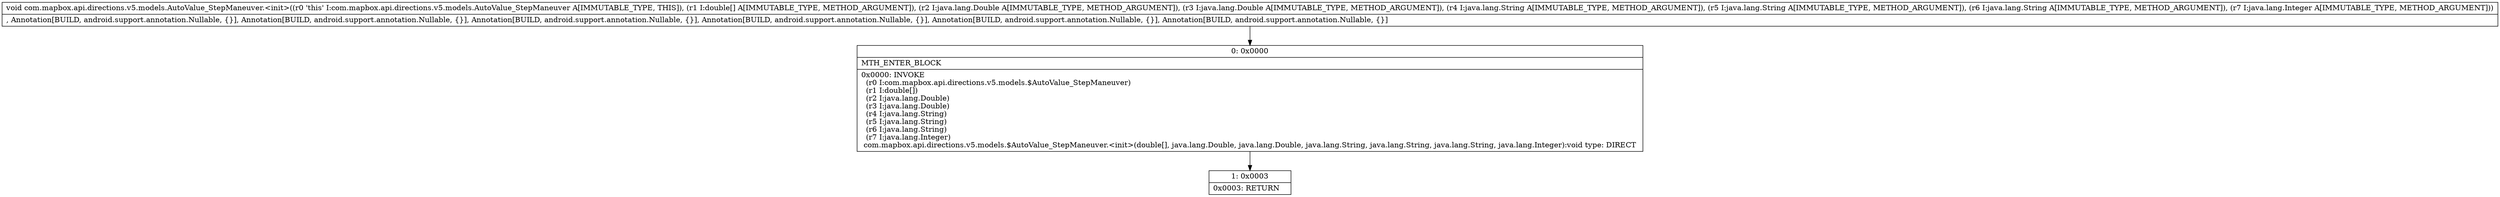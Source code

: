digraph "CFG forcom.mapbox.api.directions.v5.models.AutoValue_StepManeuver.\<init\>([DLjava\/lang\/Double;Ljava\/lang\/Double;Ljava\/lang\/String;Ljava\/lang\/String;Ljava\/lang\/String;Ljava\/lang\/Integer;)V" {
Node_0 [shape=record,label="{0\:\ 0x0000|MTH_ENTER_BLOCK\l|0x0000: INVOKE  \l  (r0 I:com.mapbox.api.directions.v5.models.$AutoValue_StepManeuver)\l  (r1 I:double[])\l  (r2 I:java.lang.Double)\l  (r3 I:java.lang.Double)\l  (r4 I:java.lang.String)\l  (r5 I:java.lang.String)\l  (r6 I:java.lang.String)\l  (r7 I:java.lang.Integer)\l com.mapbox.api.directions.v5.models.$AutoValue_StepManeuver.\<init\>(double[], java.lang.Double, java.lang.Double, java.lang.String, java.lang.String, java.lang.String, java.lang.Integer):void type: DIRECT \l}"];
Node_1 [shape=record,label="{1\:\ 0x0003|0x0003: RETURN   \l}"];
MethodNode[shape=record,label="{void com.mapbox.api.directions.v5.models.AutoValue_StepManeuver.\<init\>((r0 'this' I:com.mapbox.api.directions.v5.models.AutoValue_StepManeuver A[IMMUTABLE_TYPE, THIS]), (r1 I:double[] A[IMMUTABLE_TYPE, METHOD_ARGUMENT]), (r2 I:java.lang.Double A[IMMUTABLE_TYPE, METHOD_ARGUMENT]), (r3 I:java.lang.Double A[IMMUTABLE_TYPE, METHOD_ARGUMENT]), (r4 I:java.lang.String A[IMMUTABLE_TYPE, METHOD_ARGUMENT]), (r5 I:java.lang.String A[IMMUTABLE_TYPE, METHOD_ARGUMENT]), (r6 I:java.lang.String A[IMMUTABLE_TYPE, METHOD_ARGUMENT]), (r7 I:java.lang.Integer A[IMMUTABLE_TYPE, METHOD_ARGUMENT]))  | , Annotation[BUILD, android.support.annotation.Nullable, \{\}], Annotation[BUILD, android.support.annotation.Nullable, \{\}], Annotation[BUILD, android.support.annotation.Nullable, \{\}], Annotation[BUILD, android.support.annotation.Nullable, \{\}], Annotation[BUILD, android.support.annotation.Nullable, \{\}], Annotation[BUILD, android.support.annotation.Nullable, \{\}]\l}"];
MethodNode -> Node_0;
Node_0 -> Node_1;
}

